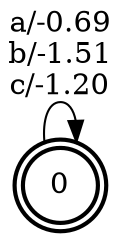 digraph FST {
  margin = 0;
  rankdir = LR;
  label = "";
  center = 1;
  ranksep = "0.5";
  nodesep = "0.25";
  0 [label = "0", shape = doublecircle, penwidth = 2.0, fontsize = 14];
  0 -> 0 [label = "a/-0.69\nb/-1.51\nc/-1.20", fontsize = 14];
}
